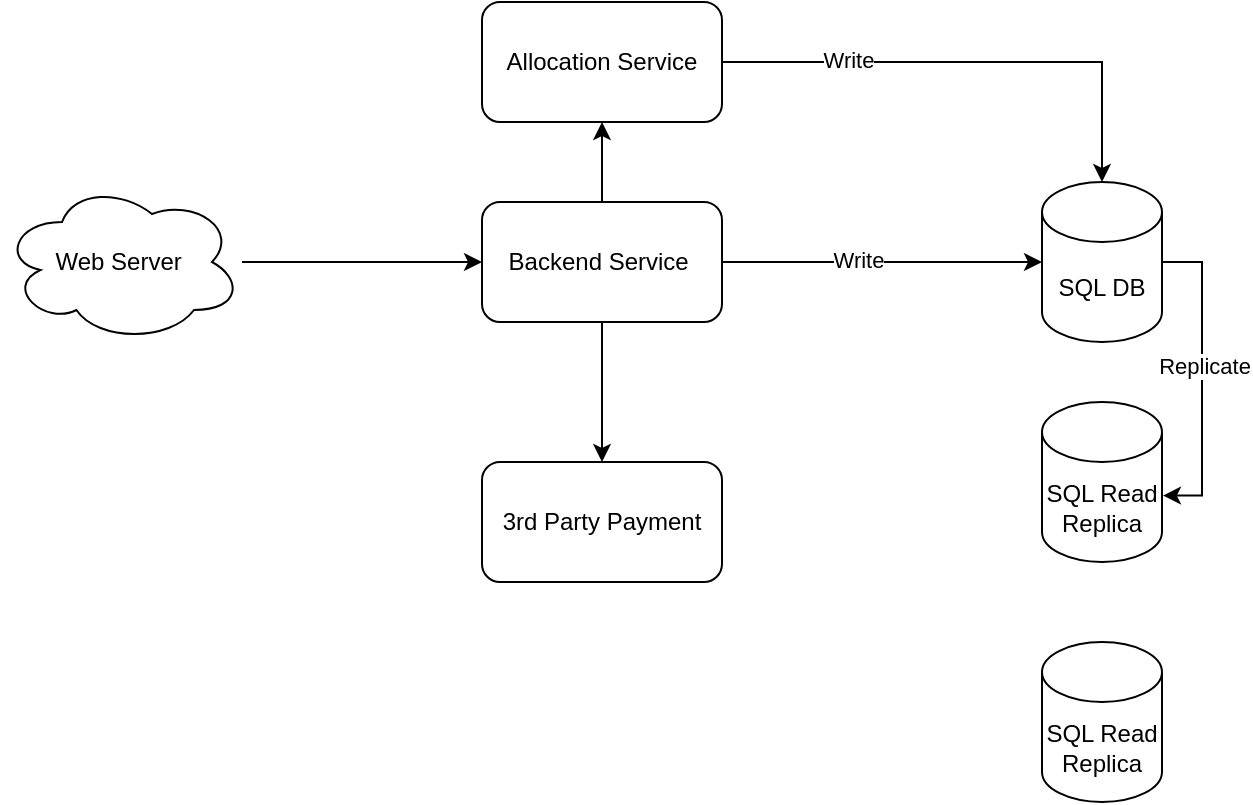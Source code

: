 <mxfile version="14.6.9" type="github">
  <diagram id="h7-cDQ5xOd-VwKGRXVBt" name="Page-1">
    <mxGraphModel dx="650" dy="358" grid="1" gridSize="10" guides="1" tooltips="1" connect="1" arrows="1" fold="1" page="1" pageScale="1" pageWidth="850" pageHeight="1100" math="0" shadow="0">
      <root>
        <mxCell id="0" />
        <mxCell id="1" parent="0" />
        <mxCell id="DWBVN1jV-IiaQYZfvSmQ-4" style="edgeStyle=orthogonalEdgeStyle;rounded=0;orthogonalLoop=1;jettySize=auto;html=1;" edge="1" parent="1" source="DWBVN1jV-IiaQYZfvSmQ-1" target="DWBVN1jV-IiaQYZfvSmQ-3">
          <mxGeometry relative="1" as="geometry" />
        </mxCell>
        <mxCell id="DWBVN1jV-IiaQYZfvSmQ-1" value="Web Server&amp;nbsp;" style="ellipse;shape=cloud;whiteSpace=wrap;html=1;" vertex="1" parent="1">
          <mxGeometry x="50" y="270" width="120" height="80" as="geometry" />
        </mxCell>
        <mxCell id="DWBVN1jV-IiaQYZfvSmQ-6" style="edgeStyle=orthogonalEdgeStyle;rounded=0;orthogonalLoop=1;jettySize=auto;html=1;" edge="1" parent="1" source="DWBVN1jV-IiaQYZfvSmQ-3" target="DWBVN1jV-IiaQYZfvSmQ-5">
          <mxGeometry relative="1" as="geometry" />
        </mxCell>
        <mxCell id="DWBVN1jV-IiaQYZfvSmQ-9" value="Write" style="edgeLabel;html=1;align=center;verticalAlign=middle;resizable=0;points=[];" vertex="1" connectable="0" parent="DWBVN1jV-IiaQYZfvSmQ-6">
          <mxGeometry x="-0.15" y="1" relative="1" as="geometry">
            <mxPoint as="offset" />
          </mxGeometry>
        </mxCell>
        <mxCell id="DWBVN1jV-IiaQYZfvSmQ-8" style="edgeStyle=orthogonalEdgeStyle;rounded=0;orthogonalLoop=1;jettySize=auto;html=1;entryX=0.5;entryY=0;entryDx=0;entryDy=0;" edge="1" parent="1" source="DWBVN1jV-IiaQYZfvSmQ-3" target="DWBVN1jV-IiaQYZfvSmQ-7">
          <mxGeometry relative="1" as="geometry" />
        </mxCell>
        <mxCell id="DWBVN1jV-IiaQYZfvSmQ-11" style="edgeStyle=orthogonalEdgeStyle;rounded=0;orthogonalLoop=1;jettySize=auto;html=1;" edge="1" parent="1" source="DWBVN1jV-IiaQYZfvSmQ-3" target="DWBVN1jV-IiaQYZfvSmQ-10">
          <mxGeometry relative="1" as="geometry" />
        </mxCell>
        <mxCell id="DWBVN1jV-IiaQYZfvSmQ-3" value="Backend Service&amp;nbsp;" style="rounded=1;whiteSpace=wrap;html=1;" vertex="1" parent="1">
          <mxGeometry x="290" y="280" width="120" height="60" as="geometry" />
        </mxCell>
        <mxCell id="DWBVN1jV-IiaQYZfvSmQ-16" style="edgeStyle=orthogonalEdgeStyle;rounded=0;orthogonalLoop=1;jettySize=auto;html=1;entryX=1.008;entryY=0.585;entryDx=0;entryDy=0;entryPerimeter=0;exitX=1;exitY=0.5;exitDx=0;exitDy=0;exitPerimeter=0;" edge="1" parent="1" source="DWBVN1jV-IiaQYZfvSmQ-5" target="DWBVN1jV-IiaQYZfvSmQ-15">
          <mxGeometry relative="1" as="geometry" />
        </mxCell>
        <mxCell id="DWBVN1jV-IiaQYZfvSmQ-17" value="Replicate" style="edgeLabel;html=1;align=center;verticalAlign=middle;resizable=0;points=[];" vertex="1" connectable="0" parent="DWBVN1jV-IiaQYZfvSmQ-16">
          <mxGeometry x="-0.079" y="1" relative="1" as="geometry">
            <mxPoint as="offset" />
          </mxGeometry>
        </mxCell>
        <mxCell id="DWBVN1jV-IiaQYZfvSmQ-5" value="SQL DB" style="shape=cylinder3;whiteSpace=wrap;html=1;boundedLbl=1;backgroundOutline=1;size=15;" vertex="1" parent="1">
          <mxGeometry x="570" y="270" width="60" height="80" as="geometry" />
        </mxCell>
        <mxCell id="DWBVN1jV-IiaQYZfvSmQ-7" value="3rd Party Payment" style="rounded=1;whiteSpace=wrap;html=1;" vertex="1" parent="1">
          <mxGeometry x="290" y="410" width="120" height="60" as="geometry" />
        </mxCell>
        <mxCell id="DWBVN1jV-IiaQYZfvSmQ-13" style="edgeStyle=orthogonalEdgeStyle;rounded=0;orthogonalLoop=1;jettySize=auto;html=1;" edge="1" parent="1" source="DWBVN1jV-IiaQYZfvSmQ-10" target="DWBVN1jV-IiaQYZfvSmQ-5">
          <mxGeometry relative="1" as="geometry" />
        </mxCell>
        <mxCell id="DWBVN1jV-IiaQYZfvSmQ-14" value="Write" style="edgeLabel;html=1;align=center;verticalAlign=middle;resizable=0;points=[];" vertex="1" connectable="0" parent="DWBVN1jV-IiaQYZfvSmQ-13">
          <mxGeometry x="-0.497" y="1" relative="1" as="geometry">
            <mxPoint as="offset" />
          </mxGeometry>
        </mxCell>
        <mxCell id="DWBVN1jV-IiaQYZfvSmQ-10" value="Allocation Service" style="rounded=1;whiteSpace=wrap;html=1;" vertex="1" parent="1">
          <mxGeometry x="290" y="180" width="120" height="60" as="geometry" />
        </mxCell>
        <mxCell id="DWBVN1jV-IiaQYZfvSmQ-15" value="SQL Read Replica" style="shape=cylinder3;whiteSpace=wrap;html=1;boundedLbl=1;backgroundOutline=1;size=15;" vertex="1" parent="1">
          <mxGeometry x="570" y="380" width="60" height="80" as="geometry" />
        </mxCell>
        <mxCell id="DWBVN1jV-IiaQYZfvSmQ-19" value="SQL Read Replica" style="shape=cylinder3;whiteSpace=wrap;html=1;boundedLbl=1;backgroundOutline=1;size=15;" vertex="1" parent="1">
          <mxGeometry x="570" y="500" width="60" height="80" as="geometry" />
        </mxCell>
      </root>
    </mxGraphModel>
  </diagram>
</mxfile>

